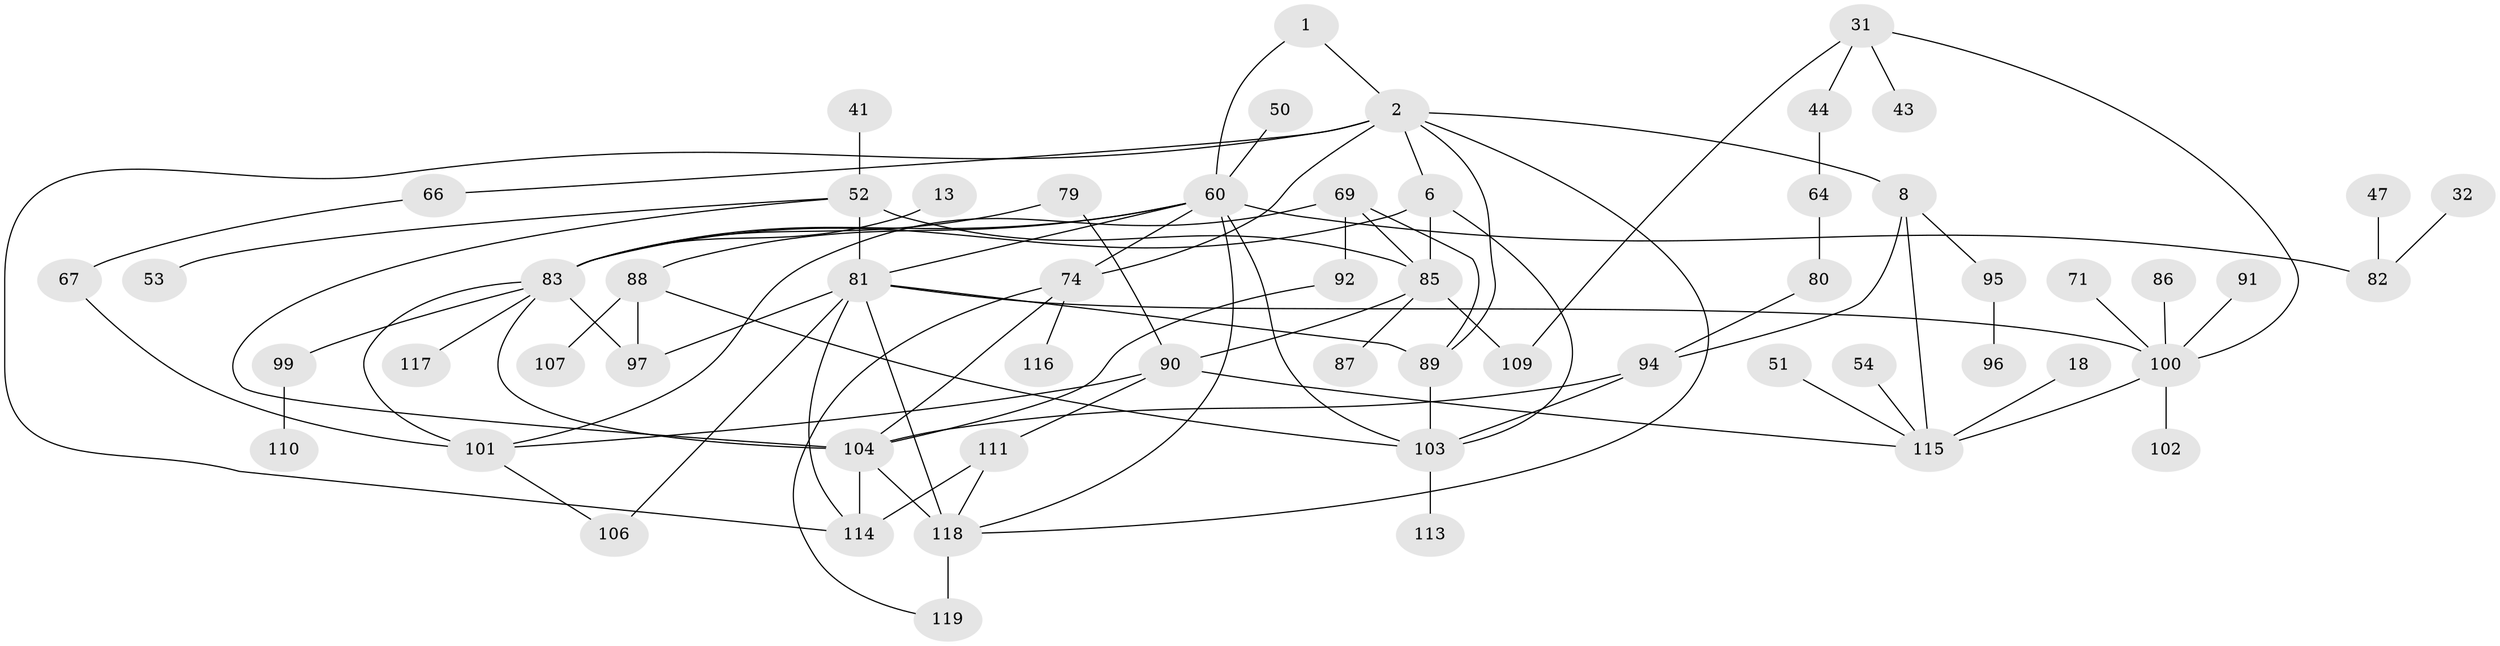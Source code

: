 // original degree distribution, {2: 0.25210084033613445, 10: 0.008403361344537815, 8: 0.008403361344537815, 3: 0.226890756302521, 4: 0.20168067226890757, 7: 0.008403361344537815, 5: 0.08403361344537816, 1: 0.20168067226890757, 6: 0.008403361344537815}
// Generated by graph-tools (version 1.1) at 2025/42/03/09/25 04:42:25]
// undirected, 59 vertices, 90 edges
graph export_dot {
graph [start="1"]
  node [color=gray90,style=filled];
  1;
  2;
  6;
  8 [super="+4"];
  13;
  18;
  31;
  32;
  41;
  43;
  44;
  47;
  50;
  51;
  52 [super="+20+25+39"];
  53;
  54;
  60 [super="+11"];
  64;
  66;
  67;
  69;
  71;
  74 [super="+23+56"];
  79;
  80;
  81 [super="+35+62+73"];
  82 [super="+21"];
  83 [super="+7+16"];
  85 [super="+17+63"];
  86;
  87;
  88;
  89 [super="+75"];
  90 [super="+65"];
  91;
  92;
  94 [super="+48"];
  95;
  96;
  97 [super="+49"];
  99;
  100 [super="+57+77"];
  101 [super="+55"];
  102;
  103 [super="+45+78"];
  104 [super="+24+58+26+70+93+98"];
  106;
  107;
  109;
  110;
  111;
  113;
  114 [super="+108"];
  115 [super="+112"];
  116;
  117;
  118 [super="+38"];
  119 [super="+105"];
  1 -- 2;
  1 -- 60;
  2 -- 6;
  2 -- 8 [weight=2];
  2 -- 66;
  2 -- 74 [weight=2];
  2 -- 118;
  2 -- 89;
  2 -- 114;
  6 -- 83;
  6 -- 85;
  6 -- 103;
  8 -- 95;
  8 -- 94;
  8 -- 115;
  13 -- 83;
  18 -- 115;
  31 -- 43;
  31 -- 44;
  31 -- 109;
  31 -- 100;
  32 -- 82;
  41 -- 52;
  44 -- 64;
  47 -- 82;
  50 -- 60;
  51 -- 115;
  52 -- 53;
  52 -- 85 [weight=2];
  52 -- 81 [weight=3];
  52 -- 104 [weight=2];
  54 -- 115;
  60 -- 74;
  60 -- 83 [weight=2];
  60 -- 82 [weight=2];
  60 -- 88;
  60 -- 103 [weight=2];
  60 -- 81;
  60 -- 118;
  64 -- 80;
  66 -- 67;
  67 -- 101;
  69 -- 92;
  69 -- 101;
  69 -- 85;
  69 -- 89;
  71 -- 100;
  74 -- 116;
  74 -- 119;
  74 -- 104;
  79 -- 90;
  79 -- 83;
  80 -- 94;
  81 -- 97 [weight=2];
  81 -- 118 [weight=3];
  81 -- 106;
  81 -- 100;
  81 -- 89;
  81 -- 114;
  83 -- 97 [weight=2];
  83 -- 99;
  83 -- 117;
  83 -- 101 [weight=2];
  83 -- 104 [weight=2];
  85 -- 87;
  85 -- 109;
  85 -- 90;
  86 -- 100;
  88 -- 107;
  88 -- 97 [weight=2];
  88 -- 103;
  89 -- 103;
  90 -- 111;
  90 -- 101;
  90 -- 115;
  91 -- 100;
  92 -- 104;
  94 -- 103 [weight=2];
  94 -- 104;
  95 -- 96;
  99 -- 110;
  100 -- 102;
  100 -- 115 [weight=2];
  101 -- 106;
  103 -- 113;
  104 -- 118;
  104 -- 114 [weight=2];
  111 -- 118;
  111 -- 114;
  118 -- 119 [weight=3];
}
